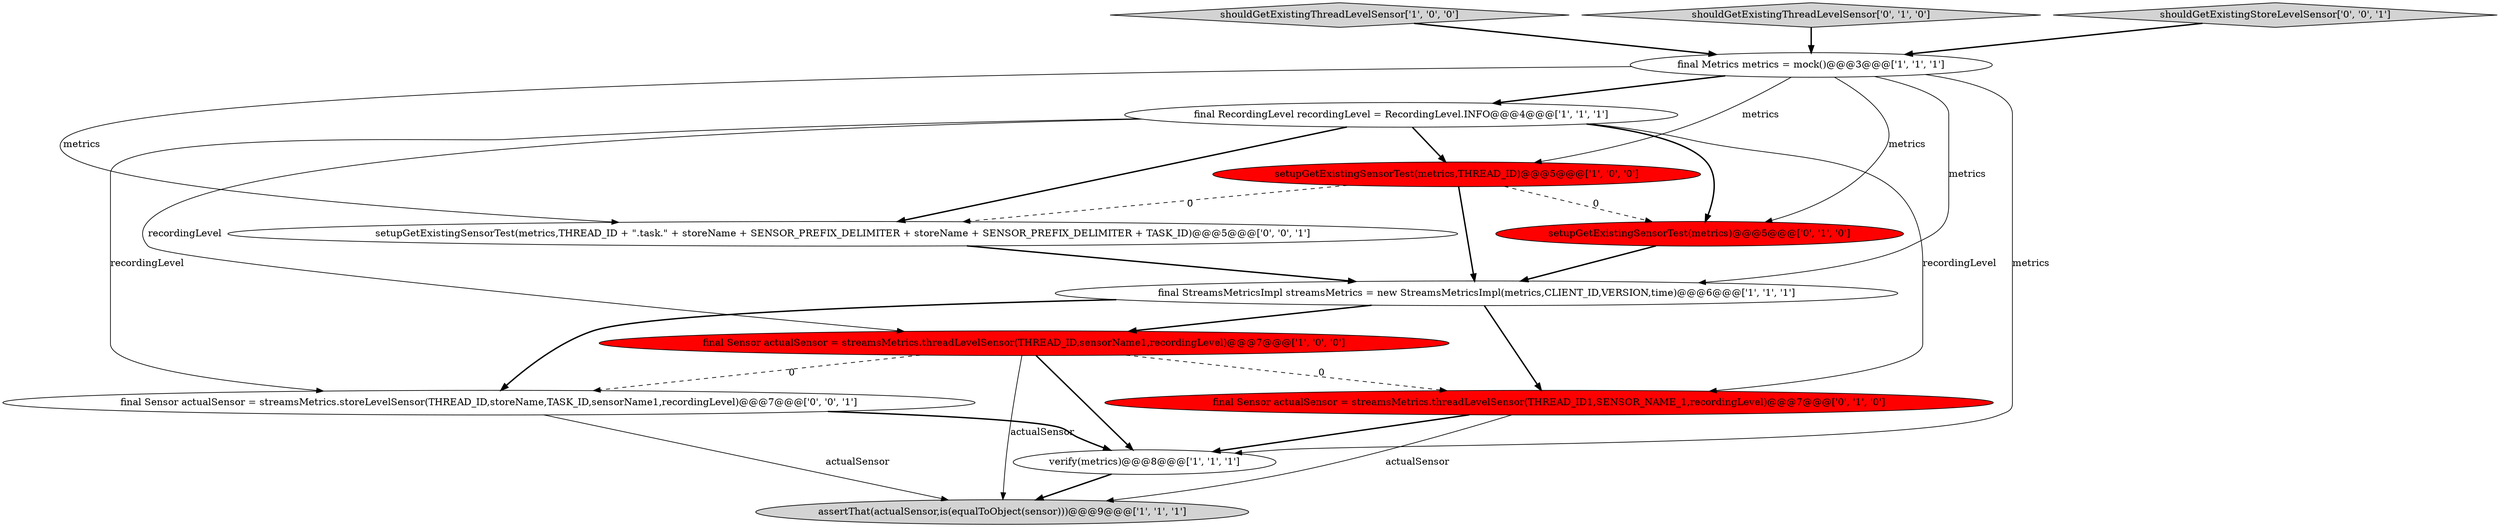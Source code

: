 digraph {
4 [style = filled, label = "shouldGetExistingThreadLevelSensor['1', '0', '0']", fillcolor = lightgray, shape = diamond image = "AAA0AAABBB1BBB"];
2 [style = filled, label = "assertThat(actualSensor,is(equalToObject(sensor)))@@@9@@@['1', '1', '1']", fillcolor = lightgray, shape = ellipse image = "AAA0AAABBB1BBB"];
6 [style = filled, label = "setupGetExistingSensorTest(metrics,THREAD_ID)@@@5@@@['1', '0', '0']", fillcolor = red, shape = ellipse image = "AAA1AAABBB1BBB"];
9 [style = filled, label = "shouldGetExistingThreadLevelSensor['0', '1', '0']", fillcolor = lightgray, shape = diamond image = "AAA0AAABBB2BBB"];
1 [style = filled, label = "final Metrics metrics = mock()@@@3@@@['1', '1', '1']", fillcolor = white, shape = ellipse image = "AAA0AAABBB1BBB"];
3 [style = filled, label = "final RecordingLevel recordingLevel = RecordingLevel.INFO@@@4@@@['1', '1', '1']", fillcolor = white, shape = ellipse image = "AAA0AAABBB1BBB"];
12 [style = filled, label = "final Sensor actualSensor = streamsMetrics.storeLevelSensor(THREAD_ID,storeName,TASK_ID,sensorName1,recordingLevel)@@@7@@@['0', '0', '1']", fillcolor = white, shape = ellipse image = "AAA0AAABBB3BBB"];
8 [style = filled, label = "final Sensor actualSensor = streamsMetrics.threadLevelSensor(THREAD_ID1,SENSOR_NAME_1,recordingLevel)@@@7@@@['0', '1', '0']", fillcolor = red, shape = ellipse image = "AAA1AAABBB2BBB"];
5 [style = filled, label = "verify(metrics)@@@8@@@['1', '1', '1']", fillcolor = white, shape = ellipse image = "AAA0AAABBB1BBB"];
10 [style = filled, label = "setupGetExistingSensorTest(metrics)@@@5@@@['0', '1', '0']", fillcolor = red, shape = ellipse image = "AAA1AAABBB2BBB"];
13 [style = filled, label = "setupGetExistingSensorTest(metrics,THREAD_ID + \".task.\" + storeName + SENSOR_PREFIX_DELIMITER + storeName + SENSOR_PREFIX_DELIMITER + TASK_ID)@@@5@@@['0', '0', '1']", fillcolor = white, shape = ellipse image = "AAA0AAABBB3BBB"];
7 [style = filled, label = "final Sensor actualSensor = streamsMetrics.threadLevelSensor(THREAD_ID,sensorName1,recordingLevel)@@@7@@@['1', '0', '0']", fillcolor = red, shape = ellipse image = "AAA1AAABBB1BBB"];
11 [style = filled, label = "shouldGetExistingStoreLevelSensor['0', '0', '1']", fillcolor = lightgray, shape = diamond image = "AAA0AAABBB3BBB"];
0 [style = filled, label = "final StreamsMetricsImpl streamsMetrics = new StreamsMetricsImpl(metrics,CLIENT_ID,VERSION,time)@@@6@@@['1', '1', '1']", fillcolor = white, shape = ellipse image = "AAA0AAABBB1BBB"];
12->5 [style = bold, label=""];
11->1 [style = bold, label=""];
0->12 [style = bold, label=""];
7->2 [style = solid, label="actualSensor"];
7->8 [style = dashed, label="0"];
1->3 [style = bold, label=""];
3->6 [style = bold, label=""];
6->0 [style = bold, label=""];
3->8 [style = solid, label="recordingLevel"];
12->2 [style = solid, label="actualSensor"];
0->7 [style = bold, label=""];
6->10 [style = dashed, label="0"];
3->10 [style = bold, label=""];
5->2 [style = bold, label=""];
7->5 [style = bold, label=""];
1->0 [style = solid, label="metrics"];
1->10 [style = solid, label="metrics"];
8->2 [style = solid, label="actualSensor"];
6->13 [style = dashed, label="0"];
8->5 [style = bold, label=""];
10->0 [style = bold, label=""];
1->6 [style = solid, label="metrics"];
0->8 [style = bold, label=""];
3->13 [style = bold, label=""];
7->12 [style = dashed, label="0"];
4->1 [style = bold, label=""];
1->13 [style = solid, label="metrics"];
9->1 [style = bold, label=""];
3->12 [style = solid, label="recordingLevel"];
1->5 [style = solid, label="metrics"];
3->7 [style = solid, label="recordingLevel"];
13->0 [style = bold, label=""];
}
